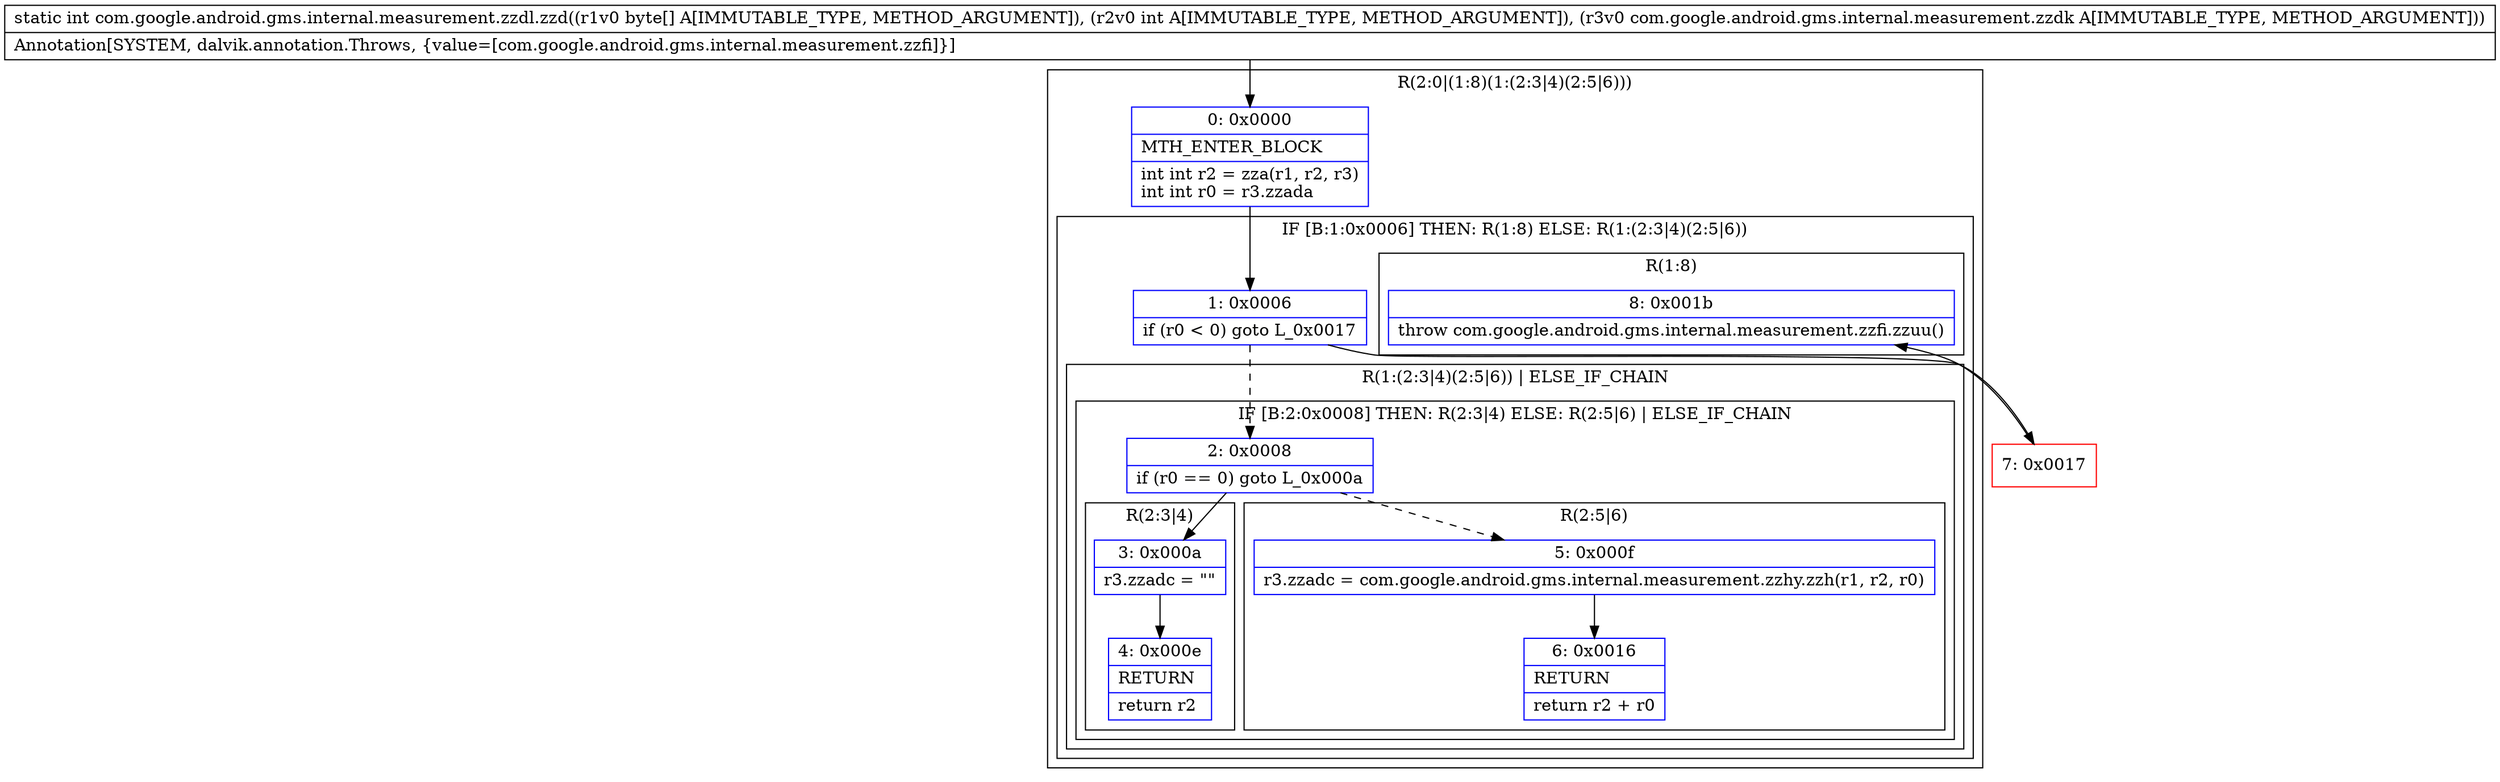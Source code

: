 digraph "CFG forcom.google.android.gms.internal.measurement.zzdl.zzd([BILcom\/google\/android\/gms\/internal\/measurement\/zzdk;)I" {
subgraph cluster_Region_2057319851 {
label = "R(2:0|(1:8)(1:(2:3|4)(2:5|6)))";
node [shape=record,color=blue];
Node_0 [shape=record,label="{0\:\ 0x0000|MTH_ENTER_BLOCK\l|int int r2 = zza(r1, r2, r3)\lint int r0 = r3.zzada\l}"];
subgraph cluster_IfRegion_1605392536 {
label = "IF [B:1:0x0006] THEN: R(1:8) ELSE: R(1:(2:3|4)(2:5|6))";
node [shape=record,color=blue];
Node_1 [shape=record,label="{1\:\ 0x0006|if (r0 \< 0) goto L_0x0017\l}"];
subgraph cluster_Region_34775960 {
label = "R(1:8)";
node [shape=record,color=blue];
Node_8 [shape=record,label="{8\:\ 0x001b|throw com.google.android.gms.internal.measurement.zzfi.zzuu()\l}"];
}
subgraph cluster_Region_55983176 {
label = "R(1:(2:3|4)(2:5|6)) | ELSE_IF_CHAIN\l";
node [shape=record,color=blue];
subgraph cluster_IfRegion_608576424 {
label = "IF [B:2:0x0008] THEN: R(2:3|4) ELSE: R(2:5|6) | ELSE_IF_CHAIN\l";
node [shape=record,color=blue];
Node_2 [shape=record,label="{2\:\ 0x0008|if (r0 == 0) goto L_0x000a\l}"];
subgraph cluster_Region_728108155 {
label = "R(2:3|4)";
node [shape=record,color=blue];
Node_3 [shape=record,label="{3\:\ 0x000a|r3.zzadc = \"\"\l}"];
Node_4 [shape=record,label="{4\:\ 0x000e|RETURN\l|return r2\l}"];
}
subgraph cluster_Region_546915062 {
label = "R(2:5|6)";
node [shape=record,color=blue];
Node_5 [shape=record,label="{5\:\ 0x000f|r3.zzadc = com.google.android.gms.internal.measurement.zzhy.zzh(r1, r2, r0)\l}"];
Node_6 [shape=record,label="{6\:\ 0x0016|RETURN\l|return r2 + r0\l}"];
}
}
}
}
}
Node_7 [shape=record,color=red,label="{7\:\ 0x0017}"];
MethodNode[shape=record,label="{static int com.google.android.gms.internal.measurement.zzdl.zzd((r1v0 byte[] A[IMMUTABLE_TYPE, METHOD_ARGUMENT]), (r2v0 int A[IMMUTABLE_TYPE, METHOD_ARGUMENT]), (r3v0 com.google.android.gms.internal.measurement.zzdk A[IMMUTABLE_TYPE, METHOD_ARGUMENT]))  | Annotation[SYSTEM, dalvik.annotation.Throws, \{value=[com.google.android.gms.internal.measurement.zzfi]\}]\l}"];
MethodNode -> Node_0;
Node_0 -> Node_1;
Node_1 -> Node_2[style=dashed];
Node_1 -> Node_7;
Node_2 -> Node_3;
Node_2 -> Node_5[style=dashed];
Node_3 -> Node_4;
Node_5 -> Node_6;
Node_7 -> Node_8;
}

